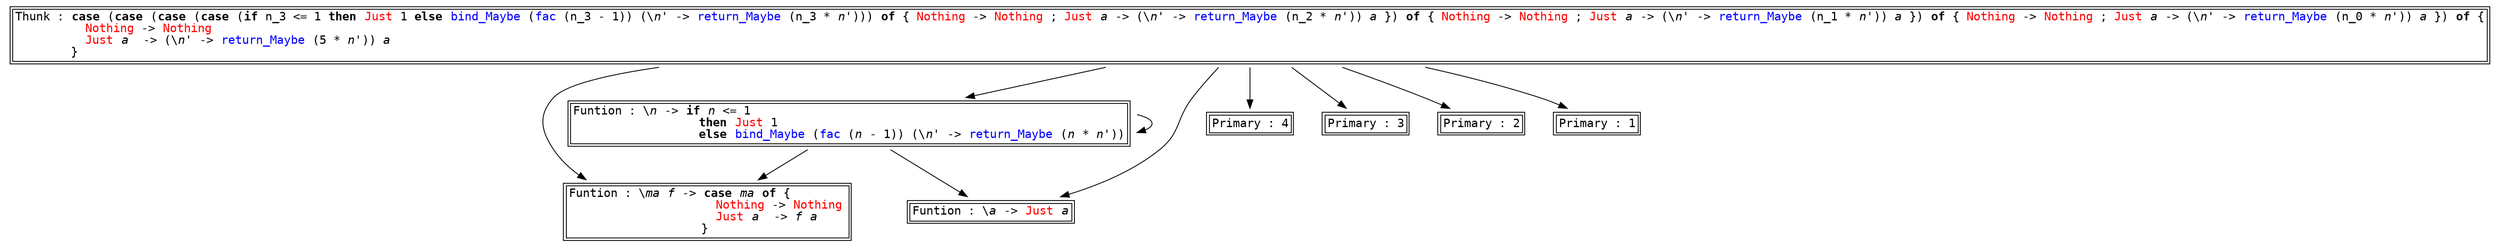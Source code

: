 digraph G {
node [ fontname=monospace, shape=plaintext ];
s0[label=<<TABLE ALIGN="LEFT"><TR><TD BALIGN="LEFT" ALIGN="LEFT">Funtion&nbsp;:&nbsp;\<I>ma</I>&nbsp;<I>f</I>&nbsp;-&gt;&nbsp;<B>case</B>&nbsp;<I>ma</I>&nbsp;<B>of</B>&nbsp;{&nbsp;&nbsp;&nbsp;&nbsp;&nbsp;&nbsp;&nbsp;&nbsp;<BR />&nbsp;&nbsp;&nbsp;&nbsp;&nbsp;&nbsp;&nbsp;&nbsp;&nbsp;&nbsp;&nbsp;&nbsp;&nbsp;&nbsp;&nbsp;&nbsp;&nbsp;&nbsp;&nbsp;&nbsp;&nbsp;<FONT COLOR="red">Nothing</FONT>&nbsp;-&gt;&nbsp;<FONT COLOR="red">Nothing</FONT><BR />&nbsp;&nbsp;&nbsp;&nbsp;&nbsp;&nbsp;&nbsp;&nbsp;&nbsp;&nbsp;&nbsp;&nbsp;&nbsp;&nbsp;&nbsp;&nbsp;&nbsp;&nbsp;&nbsp;&nbsp;&nbsp;<FONT COLOR="red">Just</FONT>&nbsp;<I>a</I>&nbsp;&nbsp;-&gt;&nbsp;<I>f</I>&nbsp;<I>a</I>&nbsp;&nbsp;&nbsp;&nbsp;<BR />&nbsp;&nbsp;&nbsp;&nbsp;&nbsp;&nbsp;&nbsp;&nbsp;&nbsp;&nbsp;&nbsp;&nbsp;&nbsp;&nbsp;&nbsp;&nbsp;&nbsp;&nbsp;&nbsp;}&nbsp;&nbsp;&nbsp;&nbsp;&nbsp;&nbsp;&nbsp;&nbsp;&nbsp;&nbsp;&nbsp;&nbsp;&nbsp;&nbsp;&nbsp;&nbsp;&nbsp;&nbsp;&nbsp;<BR /></TD></TR></TABLE>>];
s0;
s1[label=<<TABLE ALIGN="LEFT"><TR><TD BALIGN="LEFT" ALIGN="LEFT">Funtion&nbsp;:&nbsp;\<I>n</I>&nbsp;-&gt;&nbsp;<B>if</B>&nbsp;<I>n</I>&nbsp;&lt;=&nbsp;1&nbsp;&nbsp;&nbsp;&nbsp;&nbsp;&nbsp;&nbsp;&nbsp;&nbsp;&nbsp;&nbsp;&nbsp;&nbsp;&nbsp;&nbsp;&nbsp;&nbsp;&nbsp;&nbsp;&nbsp;&nbsp;&nbsp;&nbsp;&nbsp;&nbsp;&nbsp;&nbsp;&nbsp;&nbsp;&nbsp;&nbsp;&nbsp;&nbsp;&nbsp;&nbsp;&nbsp;&nbsp;&nbsp;&nbsp;&nbsp;&nbsp;&nbsp;&nbsp;&nbsp;&nbsp;&nbsp;&nbsp;&nbsp;&nbsp;&nbsp;&nbsp;&nbsp;&nbsp;<BR />&nbsp;&nbsp;&nbsp;&nbsp;&nbsp;&nbsp;&nbsp;&nbsp;&nbsp;&nbsp;&nbsp;&nbsp;&nbsp;&nbsp;&nbsp;&nbsp;&nbsp;&nbsp;<B>then</B>&nbsp;<FONT COLOR="red">Just</FONT>&nbsp;1&nbsp;&nbsp;&nbsp;&nbsp;&nbsp;&nbsp;&nbsp;&nbsp;&nbsp;&nbsp;&nbsp;&nbsp;&nbsp;&nbsp;&nbsp;&nbsp;&nbsp;&nbsp;&nbsp;&nbsp;&nbsp;&nbsp;&nbsp;&nbsp;&nbsp;&nbsp;&nbsp;&nbsp;&nbsp;&nbsp;&nbsp;&nbsp;&nbsp;&nbsp;&nbsp;&nbsp;&nbsp;&nbsp;&nbsp;&nbsp;&nbsp;&nbsp;&nbsp;&nbsp;&nbsp;&nbsp;&nbsp;&nbsp;&nbsp;<BR />&nbsp;&nbsp;&nbsp;&nbsp;&nbsp;&nbsp;&nbsp;&nbsp;&nbsp;&nbsp;&nbsp;&nbsp;&nbsp;&nbsp;&nbsp;&nbsp;&nbsp;&nbsp;<B>else</B>&nbsp;<FONT COLOR="blue">bind_Maybe</FONT>&nbsp;(<FONT COLOR="blue">fac</FONT>&nbsp;(<I>n</I>&nbsp;-&nbsp;1))&nbsp;(\<I>n'</I>&nbsp;-&gt;&nbsp;<FONT COLOR="blue">return_Maybe</FONT>&nbsp;(<I>n</I>&nbsp;*&nbsp;<I>n'</I>))<BR /></TD></TR></TABLE>>];
s1 -> s0, s1, s3;
s2[label=<<TABLE ALIGN="LEFT"><TR><TD BALIGN="LEFT" ALIGN="LEFT">Thunk&nbsp;:&nbsp;<B>case</B>&nbsp;(<B>case</B>&nbsp;(<B>case</B>&nbsp;(<B>case</B>&nbsp;(<B>if</B>&nbsp;n_3&nbsp;&lt;=&nbsp;1&nbsp;<B>then</B>&nbsp;<FONT COLOR="red">Just</FONT>&nbsp;1&nbsp;<B>else</B>&nbsp;<FONT COLOR="blue">bind_Maybe</FONT>&nbsp;(<FONT COLOR="blue">fac</FONT>&nbsp;(n_3&nbsp;-&nbsp;1))&nbsp;(\<I>n'</I>&nbsp;-&gt;&nbsp;<FONT COLOR="blue">return_Maybe</FONT>&nbsp;(n_3&nbsp;*&nbsp;<I>n'</I>)))&nbsp;<B>of</B>&nbsp;{&nbsp;<FONT COLOR="red">Nothing</FONT>&nbsp;-&gt;&nbsp;<FONT COLOR="red">Nothing</FONT>&nbsp;;&nbsp;<FONT COLOR="red">Just</FONT>&nbsp;<I>a</I>&nbsp;-&gt;&nbsp;(\<I>n'</I>&nbsp;-&gt;&nbsp;<FONT COLOR="blue">return_Maybe</FONT>&nbsp;(n_2&nbsp;*&nbsp;<I>n'</I>))&nbsp;<I>a</I>&nbsp;})&nbsp;<B>of</B>&nbsp;{&nbsp;<FONT COLOR="red">Nothing</FONT>&nbsp;-&gt;&nbsp;<FONT COLOR="red">Nothing</FONT>&nbsp;;&nbsp;<FONT COLOR="red">Just</FONT>&nbsp;<I>a</I>&nbsp;-&gt;&nbsp;(\<I>n'</I>&nbsp;-&gt;&nbsp;<FONT COLOR="blue">return_Maybe</FONT>&nbsp;(n_1&nbsp;*&nbsp;<I>n'</I>))&nbsp;<I>a</I>&nbsp;})&nbsp;<B>of</B>&nbsp;{&nbsp;<FONT COLOR="red">Nothing</FONT>&nbsp;-&gt;&nbsp;<FONT COLOR="red">Nothing</FONT>&nbsp;;&nbsp;<FONT COLOR="red">Just</FONT>&nbsp;<I>a</I>&nbsp;-&gt;&nbsp;(\<I>n'</I>&nbsp;-&gt;&nbsp;<FONT COLOR="blue">return_Maybe</FONT>&nbsp;(n_0&nbsp;*&nbsp;<I>n'</I>))&nbsp;<I>a</I>&nbsp;})&nbsp;<B>of</B>&nbsp;{<BR />&nbsp;&nbsp;&nbsp;&nbsp;&nbsp;&nbsp;&nbsp;&nbsp;&nbsp;&nbsp;<FONT COLOR="red">Nothing</FONT>&nbsp;-&gt;&nbsp;<FONT COLOR="red">Nothing</FONT>&nbsp;&nbsp;&nbsp;&nbsp;&nbsp;&nbsp;&nbsp;&nbsp;&nbsp;&nbsp;&nbsp;&nbsp;&nbsp;&nbsp;&nbsp;&nbsp;&nbsp;&nbsp;&nbsp;&nbsp;&nbsp;&nbsp;&nbsp;&nbsp;&nbsp;&nbsp;&nbsp;&nbsp;&nbsp;&nbsp;&nbsp;&nbsp;&nbsp;&nbsp;&nbsp;&nbsp;&nbsp;&nbsp;&nbsp;&nbsp;&nbsp;&nbsp;&nbsp;&nbsp;&nbsp;&nbsp;&nbsp;&nbsp;&nbsp;&nbsp;&nbsp;&nbsp;&nbsp;&nbsp;&nbsp;&nbsp;&nbsp;&nbsp;&nbsp;&nbsp;&nbsp;&nbsp;&nbsp;&nbsp;&nbsp;&nbsp;&nbsp;&nbsp;&nbsp;&nbsp;&nbsp;&nbsp;&nbsp;&nbsp;&nbsp;&nbsp;&nbsp;&nbsp;&nbsp;&nbsp;&nbsp;&nbsp;&nbsp;&nbsp;&nbsp;&nbsp;&nbsp;&nbsp;&nbsp;&nbsp;&nbsp;&nbsp;&nbsp;&nbsp;&nbsp;&nbsp;&nbsp;&nbsp;&nbsp;&nbsp;&nbsp;&nbsp;&nbsp;&nbsp;&nbsp;&nbsp;&nbsp;&nbsp;&nbsp;&nbsp;&nbsp;&nbsp;&nbsp;&nbsp;&nbsp;&nbsp;&nbsp;&nbsp;&nbsp;&nbsp;&nbsp;&nbsp;&nbsp;&nbsp;&nbsp;&nbsp;&nbsp;&nbsp;&nbsp;&nbsp;&nbsp;&nbsp;&nbsp;&nbsp;&nbsp;&nbsp;&nbsp;&nbsp;&nbsp;&nbsp;&nbsp;&nbsp;&nbsp;&nbsp;&nbsp;&nbsp;&nbsp;&nbsp;&nbsp;&nbsp;&nbsp;&nbsp;&nbsp;&nbsp;&nbsp;&nbsp;&nbsp;&nbsp;&nbsp;&nbsp;&nbsp;&nbsp;&nbsp;&nbsp;&nbsp;&nbsp;&nbsp;&nbsp;&nbsp;&nbsp;&nbsp;&nbsp;&nbsp;&nbsp;&nbsp;&nbsp;&nbsp;&nbsp;&nbsp;&nbsp;&nbsp;&nbsp;&nbsp;&nbsp;&nbsp;&nbsp;&nbsp;&nbsp;&nbsp;&nbsp;&nbsp;&nbsp;&nbsp;&nbsp;&nbsp;&nbsp;&nbsp;&nbsp;&nbsp;&nbsp;&nbsp;&nbsp;&nbsp;&nbsp;&nbsp;&nbsp;&nbsp;&nbsp;&nbsp;&nbsp;&nbsp;&nbsp;&nbsp;&nbsp;&nbsp;&nbsp;&nbsp;&nbsp;&nbsp;&nbsp;&nbsp;&nbsp;&nbsp;&nbsp;&nbsp;&nbsp;&nbsp;&nbsp;&nbsp;&nbsp;&nbsp;&nbsp;&nbsp;&nbsp;&nbsp;&nbsp;&nbsp;&nbsp;&nbsp;&nbsp;&nbsp;&nbsp;&nbsp;&nbsp;&nbsp;&nbsp;&nbsp;&nbsp;&nbsp;&nbsp;&nbsp;&nbsp;&nbsp;&nbsp;&nbsp;&nbsp;&nbsp;&nbsp;&nbsp;&nbsp;&nbsp;&nbsp;&nbsp;&nbsp;&nbsp;&nbsp;&nbsp;&nbsp;&nbsp;&nbsp;&nbsp;&nbsp;&nbsp;&nbsp;&nbsp;&nbsp;&nbsp;&nbsp;&nbsp;&nbsp;&nbsp;&nbsp;&nbsp;&nbsp;&nbsp;&nbsp;&nbsp;&nbsp;&nbsp;&nbsp;&nbsp;&nbsp;&nbsp;&nbsp;&nbsp;&nbsp;&nbsp;&nbsp;&nbsp;&nbsp;&nbsp;&nbsp;&nbsp;&nbsp;&nbsp;&nbsp;&nbsp;&nbsp;&nbsp;&nbsp;&nbsp;&nbsp;&nbsp;&nbsp;&nbsp;&nbsp;&nbsp;&nbsp;&nbsp;&nbsp;<BR />&nbsp;&nbsp;&nbsp;&nbsp;&nbsp;&nbsp;&nbsp;&nbsp;&nbsp;&nbsp;<FONT COLOR="red">Just</FONT>&nbsp;<I>a</I>&nbsp;&nbsp;-&gt;&nbsp;(\<I>n'</I>&nbsp;-&gt;&nbsp;<FONT COLOR="blue">return_Maybe</FONT>&nbsp;(5&nbsp;*&nbsp;<I>n'</I>))&nbsp;<I>a</I>&nbsp;&nbsp;&nbsp;&nbsp;&nbsp;&nbsp;&nbsp;&nbsp;&nbsp;&nbsp;&nbsp;&nbsp;&nbsp;&nbsp;&nbsp;&nbsp;&nbsp;&nbsp;&nbsp;&nbsp;&nbsp;&nbsp;&nbsp;&nbsp;&nbsp;&nbsp;&nbsp;&nbsp;&nbsp;&nbsp;&nbsp;&nbsp;&nbsp;&nbsp;&nbsp;&nbsp;&nbsp;&nbsp;&nbsp;&nbsp;&nbsp;&nbsp;&nbsp;&nbsp;&nbsp;&nbsp;&nbsp;&nbsp;&nbsp;&nbsp;&nbsp;&nbsp;&nbsp;&nbsp;&nbsp;&nbsp;&nbsp;&nbsp;&nbsp;&nbsp;&nbsp;&nbsp;&nbsp;&nbsp;&nbsp;&nbsp;&nbsp;&nbsp;&nbsp;&nbsp;&nbsp;&nbsp;&nbsp;&nbsp;&nbsp;&nbsp;&nbsp;&nbsp;&nbsp;&nbsp;&nbsp;&nbsp;&nbsp;&nbsp;&nbsp;&nbsp;&nbsp;&nbsp;&nbsp;&nbsp;&nbsp;&nbsp;&nbsp;&nbsp;&nbsp;&nbsp;&nbsp;&nbsp;&nbsp;&nbsp;&nbsp;&nbsp;&nbsp;&nbsp;&nbsp;&nbsp;&nbsp;&nbsp;&nbsp;&nbsp;&nbsp;&nbsp;&nbsp;&nbsp;&nbsp;&nbsp;&nbsp;&nbsp;&nbsp;&nbsp;&nbsp;&nbsp;&nbsp;&nbsp;&nbsp;&nbsp;&nbsp;&nbsp;&nbsp;&nbsp;&nbsp;&nbsp;&nbsp;&nbsp;&nbsp;&nbsp;&nbsp;&nbsp;&nbsp;&nbsp;&nbsp;&nbsp;&nbsp;&nbsp;&nbsp;&nbsp;&nbsp;&nbsp;&nbsp;&nbsp;&nbsp;&nbsp;&nbsp;&nbsp;&nbsp;&nbsp;&nbsp;&nbsp;&nbsp;&nbsp;&nbsp;&nbsp;&nbsp;&nbsp;&nbsp;&nbsp;&nbsp;&nbsp;&nbsp;&nbsp;&nbsp;&nbsp;&nbsp;&nbsp;&nbsp;&nbsp;&nbsp;&nbsp;&nbsp;&nbsp;&nbsp;&nbsp;&nbsp;&nbsp;&nbsp;&nbsp;&nbsp;&nbsp;&nbsp;&nbsp;&nbsp;&nbsp;&nbsp;&nbsp;&nbsp;&nbsp;&nbsp;&nbsp;&nbsp;&nbsp;&nbsp;&nbsp;&nbsp;&nbsp;&nbsp;&nbsp;&nbsp;&nbsp;&nbsp;&nbsp;&nbsp;&nbsp;&nbsp;&nbsp;&nbsp;&nbsp;&nbsp;&nbsp;&nbsp;&nbsp;&nbsp;&nbsp;&nbsp;&nbsp;&nbsp;&nbsp;&nbsp;&nbsp;&nbsp;&nbsp;&nbsp;&nbsp;&nbsp;&nbsp;&nbsp;&nbsp;&nbsp;&nbsp;&nbsp;&nbsp;&nbsp;&nbsp;&nbsp;&nbsp;&nbsp;&nbsp;&nbsp;&nbsp;&nbsp;&nbsp;&nbsp;&nbsp;&nbsp;&nbsp;&nbsp;&nbsp;&nbsp;&nbsp;&nbsp;&nbsp;&nbsp;&nbsp;&nbsp;&nbsp;&nbsp;&nbsp;&nbsp;&nbsp;&nbsp;&nbsp;&nbsp;&nbsp;&nbsp;&nbsp;&nbsp;&nbsp;&nbsp;&nbsp;&nbsp;&nbsp;&nbsp;&nbsp;&nbsp;&nbsp;&nbsp;&nbsp;&nbsp;&nbsp;&nbsp;&nbsp;&nbsp;&nbsp;&nbsp;&nbsp;&nbsp;<BR />&nbsp;&nbsp;&nbsp;&nbsp;&nbsp;&nbsp;&nbsp;&nbsp;}&nbsp;&nbsp;&nbsp;&nbsp;&nbsp;&nbsp;&nbsp;&nbsp;&nbsp;&nbsp;&nbsp;&nbsp;&nbsp;&nbsp;&nbsp;&nbsp;&nbsp;&nbsp;&nbsp;&nbsp;&nbsp;&nbsp;&nbsp;&nbsp;&nbsp;&nbsp;&nbsp;&nbsp;&nbsp;&nbsp;&nbsp;&nbsp;&nbsp;&nbsp;&nbsp;&nbsp;&nbsp;&nbsp;&nbsp;&nbsp;&nbsp;&nbsp;&nbsp;&nbsp;&nbsp;&nbsp;&nbsp;&nbsp;&nbsp;&nbsp;&nbsp;&nbsp;&nbsp;&nbsp;&nbsp;&nbsp;&nbsp;&nbsp;&nbsp;&nbsp;&nbsp;&nbsp;&nbsp;&nbsp;&nbsp;&nbsp;&nbsp;&nbsp;&nbsp;&nbsp;&nbsp;&nbsp;&nbsp;&nbsp;&nbsp;&nbsp;&nbsp;&nbsp;&nbsp;&nbsp;&nbsp;&nbsp;&nbsp;&nbsp;&nbsp;&nbsp;&nbsp;&nbsp;&nbsp;&nbsp;&nbsp;&nbsp;&nbsp;&nbsp;&nbsp;&nbsp;&nbsp;&nbsp;&nbsp;&nbsp;&nbsp;&nbsp;&nbsp;&nbsp;&nbsp;&nbsp;&nbsp;&nbsp;&nbsp;&nbsp;&nbsp;&nbsp;&nbsp;&nbsp;&nbsp;&nbsp;&nbsp;&nbsp;&nbsp;&nbsp;&nbsp;&nbsp;&nbsp;&nbsp;&nbsp;&nbsp;&nbsp;&nbsp;&nbsp;&nbsp;&nbsp;&nbsp;&nbsp;&nbsp;&nbsp;&nbsp;&nbsp;&nbsp;&nbsp;&nbsp;&nbsp;&nbsp;&nbsp;&nbsp;&nbsp;&nbsp;&nbsp;&nbsp;&nbsp;&nbsp;&nbsp;&nbsp;&nbsp;&nbsp;&nbsp;&nbsp;&nbsp;&nbsp;&nbsp;&nbsp;&nbsp;&nbsp;&nbsp;&nbsp;&nbsp;&nbsp;&nbsp;&nbsp;&nbsp;&nbsp;&nbsp;&nbsp;&nbsp;&nbsp;&nbsp;&nbsp;&nbsp;&nbsp;&nbsp;&nbsp;&nbsp;&nbsp;&nbsp;&nbsp;&nbsp;&nbsp;&nbsp;&nbsp;&nbsp;&nbsp;&nbsp;&nbsp;&nbsp;&nbsp;&nbsp;&nbsp;&nbsp;&nbsp;&nbsp;&nbsp;&nbsp;&nbsp;&nbsp;&nbsp;&nbsp;&nbsp;&nbsp;&nbsp;&nbsp;&nbsp;&nbsp;&nbsp;&nbsp;&nbsp;&nbsp;&nbsp;&nbsp;&nbsp;&nbsp;&nbsp;&nbsp;&nbsp;&nbsp;&nbsp;&nbsp;&nbsp;&nbsp;&nbsp;&nbsp;&nbsp;&nbsp;&nbsp;&nbsp;&nbsp;&nbsp;&nbsp;&nbsp;&nbsp;&nbsp;&nbsp;&nbsp;&nbsp;&nbsp;&nbsp;&nbsp;&nbsp;&nbsp;&nbsp;&nbsp;&nbsp;&nbsp;&nbsp;&nbsp;&nbsp;&nbsp;&nbsp;&nbsp;&nbsp;&nbsp;&nbsp;&nbsp;&nbsp;&nbsp;&nbsp;&nbsp;&nbsp;&nbsp;&nbsp;&nbsp;&nbsp;&nbsp;&nbsp;&nbsp;&nbsp;&nbsp;&nbsp;&nbsp;&nbsp;&nbsp;&nbsp;&nbsp;&nbsp;&nbsp;&nbsp;&nbsp;&nbsp;&nbsp;&nbsp;&nbsp;&nbsp;&nbsp;&nbsp;&nbsp;&nbsp;&nbsp;&nbsp;&nbsp;&nbsp;&nbsp;&nbsp;&nbsp;&nbsp;&nbsp;&nbsp;&nbsp;&nbsp;&nbsp;&nbsp;&nbsp;&nbsp;&nbsp;&nbsp;&nbsp;&nbsp;&nbsp;&nbsp;&nbsp;&nbsp;&nbsp;&nbsp;&nbsp;&nbsp;&nbsp;&nbsp;&nbsp;&nbsp;&nbsp;&nbsp;&nbsp;&nbsp;&nbsp;&nbsp;&nbsp;&nbsp;&nbsp;&nbsp;&nbsp;&nbsp;&nbsp;<BR /></TD></TR></TABLE>>];
s2 -> s0, s1, s3, s4, s5, s6, s7;
s3[label=<<TABLE ALIGN="LEFT"><TR><TD BALIGN="LEFT" ALIGN="LEFT">Funtion&nbsp;:&nbsp;\<I>a</I>&nbsp;-&gt;&nbsp;<FONT COLOR="red">Just</FONT>&nbsp;<I>a</I><BR /></TD></TR></TABLE>>];
s3;
s4[label=<<TABLE ALIGN="LEFT"><TR><TD BALIGN="LEFT" ALIGN="LEFT">Primary&nbsp;:&nbsp;4<BR /></TD></TR></TABLE>>];
s4;
s5[label=<<TABLE ALIGN="LEFT"><TR><TD BALIGN="LEFT" ALIGN="LEFT">Primary&nbsp;:&nbsp;3<BR /></TD></TR></TABLE>>];
s5;
s6[label=<<TABLE ALIGN="LEFT"><TR><TD BALIGN="LEFT" ALIGN="LEFT">Primary&nbsp;:&nbsp;2<BR /></TD></TR></TABLE>>];
s6;
s7[label=<<TABLE ALIGN="LEFT"><TR><TD BALIGN="LEFT" ALIGN="LEFT">Primary&nbsp;:&nbsp;1<BR /></TD></TR></TABLE>>];
s7;
}